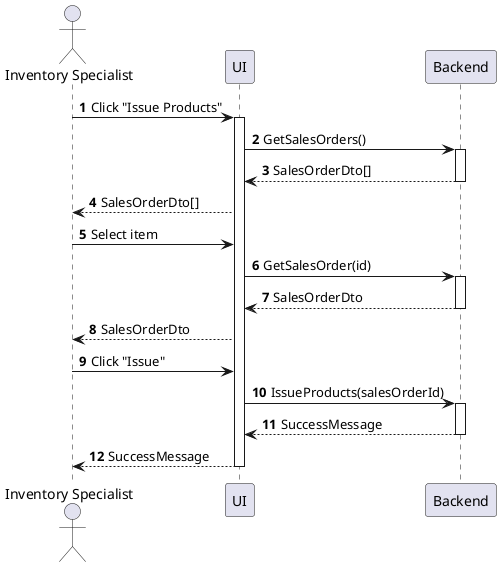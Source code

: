@startuml inventory-product-issue
autonumber

actor "Inventory Specialist" as a
participant UI as f
participant Backend as b

a -> f : Click "Issue Products"
activate f
f -> b : GetSalesOrders()
activate b
return SalesOrderDto[]
f --> a : SalesOrderDto[]
a -> f : Select item
f -> b : GetSalesOrder(id)
activate b
return SalesOrderDto
f --> a : SalesOrderDto
a -> f : Click "Issue"
f -> b : IssueProducts(salesOrderId)
activate b
return SuccessMessage
return SuccessMessage
@enduml